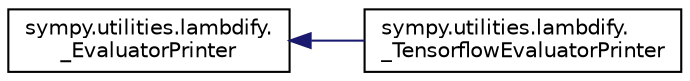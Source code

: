 digraph "Graphical Class Hierarchy"
{
 // LATEX_PDF_SIZE
  edge [fontname="Helvetica",fontsize="10",labelfontname="Helvetica",labelfontsize="10"];
  node [fontname="Helvetica",fontsize="10",shape=record];
  rankdir="LR";
  Node0 [label="sympy.utilities.lambdify.\l_EvaluatorPrinter",height=0.2,width=0.4,color="black", fillcolor="white", style="filled",URL="$classsympy_1_1utilities_1_1lambdify_1_1__EvaluatorPrinter.html",tooltip=" "];
  Node0 -> Node1 [dir="back",color="midnightblue",fontsize="10",style="solid",fontname="Helvetica"];
  Node1 [label="sympy.utilities.lambdify.\l_TensorflowEvaluatorPrinter",height=0.2,width=0.4,color="black", fillcolor="white", style="filled",URL="$classsympy_1_1utilities_1_1lambdify_1_1__TensorflowEvaluatorPrinter.html",tooltip=" "];
}
